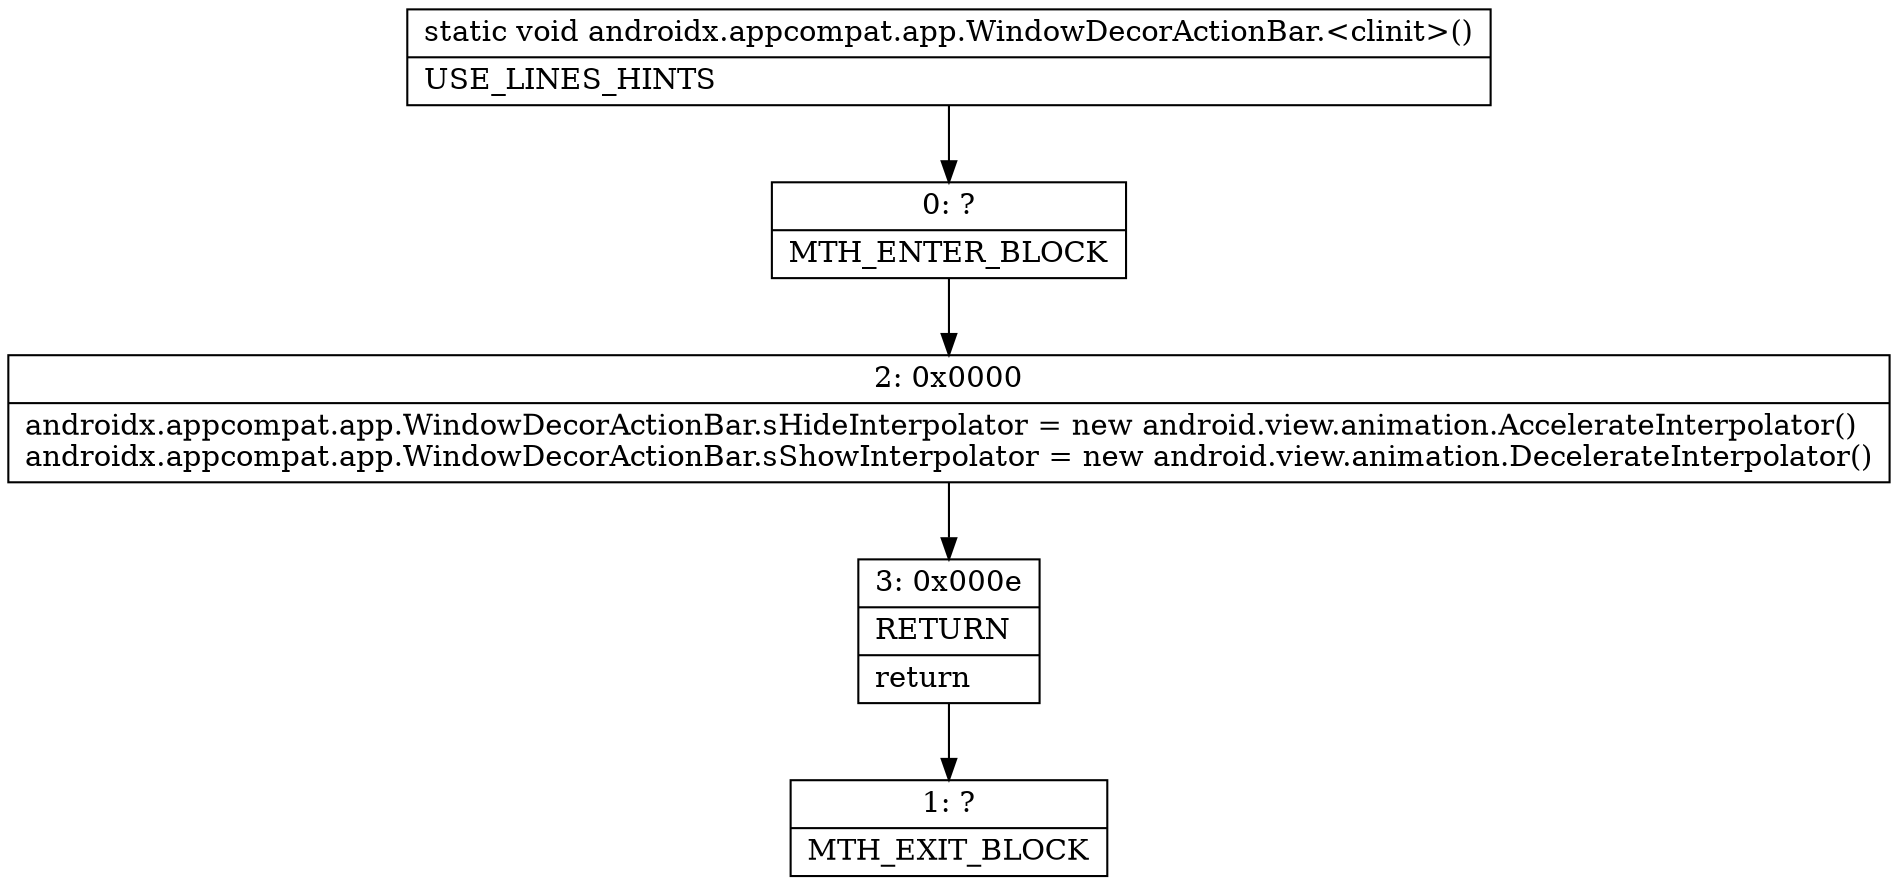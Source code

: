 digraph "CFG forandroidx.appcompat.app.WindowDecorActionBar.\<clinit\>()V" {
Node_0 [shape=record,label="{0\:\ ?|MTH_ENTER_BLOCK\l}"];
Node_2 [shape=record,label="{2\:\ 0x0000|androidx.appcompat.app.WindowDecorActionBar.sHideInterpolator = new android.view.animation.AccelerateInterpolator()\landroidx.appcompat.app.WindowDecorActionBar.sShowInterpolator = new android.view.animation.DecelerateInterpolator()\l}"];
Node_3 [shape=record,label="{3\:\ 0x000e|RETURN\l|return\l}"];
Node_1 [shape=record,label="{1\:\ ?|MTH_EXIT_BLOCK\l}"];
MethodNode[shape=record,label="{static void androidx.appcompat.app.WindowDecorActionBar.\<clinit\>()  | USE_LINES_HINTS\l}"];
MethodNode -> Node_0;Node_0 -> Node_2;
Node_2 -> Node_3;
Node_3 -> Node_1;
}

